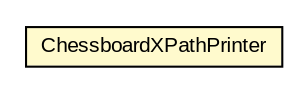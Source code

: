 #!/usr/local/bin/dot
#
# Class diagram 
# Generated by UMLGraph version R5_6 (http://www.umlgraph.org/)
#

digraph G {
	edge [fontname="arial",fontsize=10,labelfontname="arial",labelfontsize=10];
	node [fontname="arial",fontsize=10,shape=plaintext];
	nodesep=0.25;
	ranksep=0.5;
	// xml.jaxp.xstl.ChessboardXPathPrinter
	c12385 [label=<<table title="xml.jaxp.xstl.ChessboardXPathPrinter" border="0" cellborder="1" cellspacing="0" cellpadding="2" port="p" bgcolor="lemonChiffon" href="./ChessboardXPathPrinter.html">
		<tr><td><table border="0" cellspacing="0" cellpadding="1">
<tr><td align="center" balign="center"> ChessboardXPathPrinter </td></tr>
		</table></td></tr>
		</table>>, URL="./ChessboardXPathPrinter.html", fontname="arial", fontcolor="black", fontsize=10.0];
}


